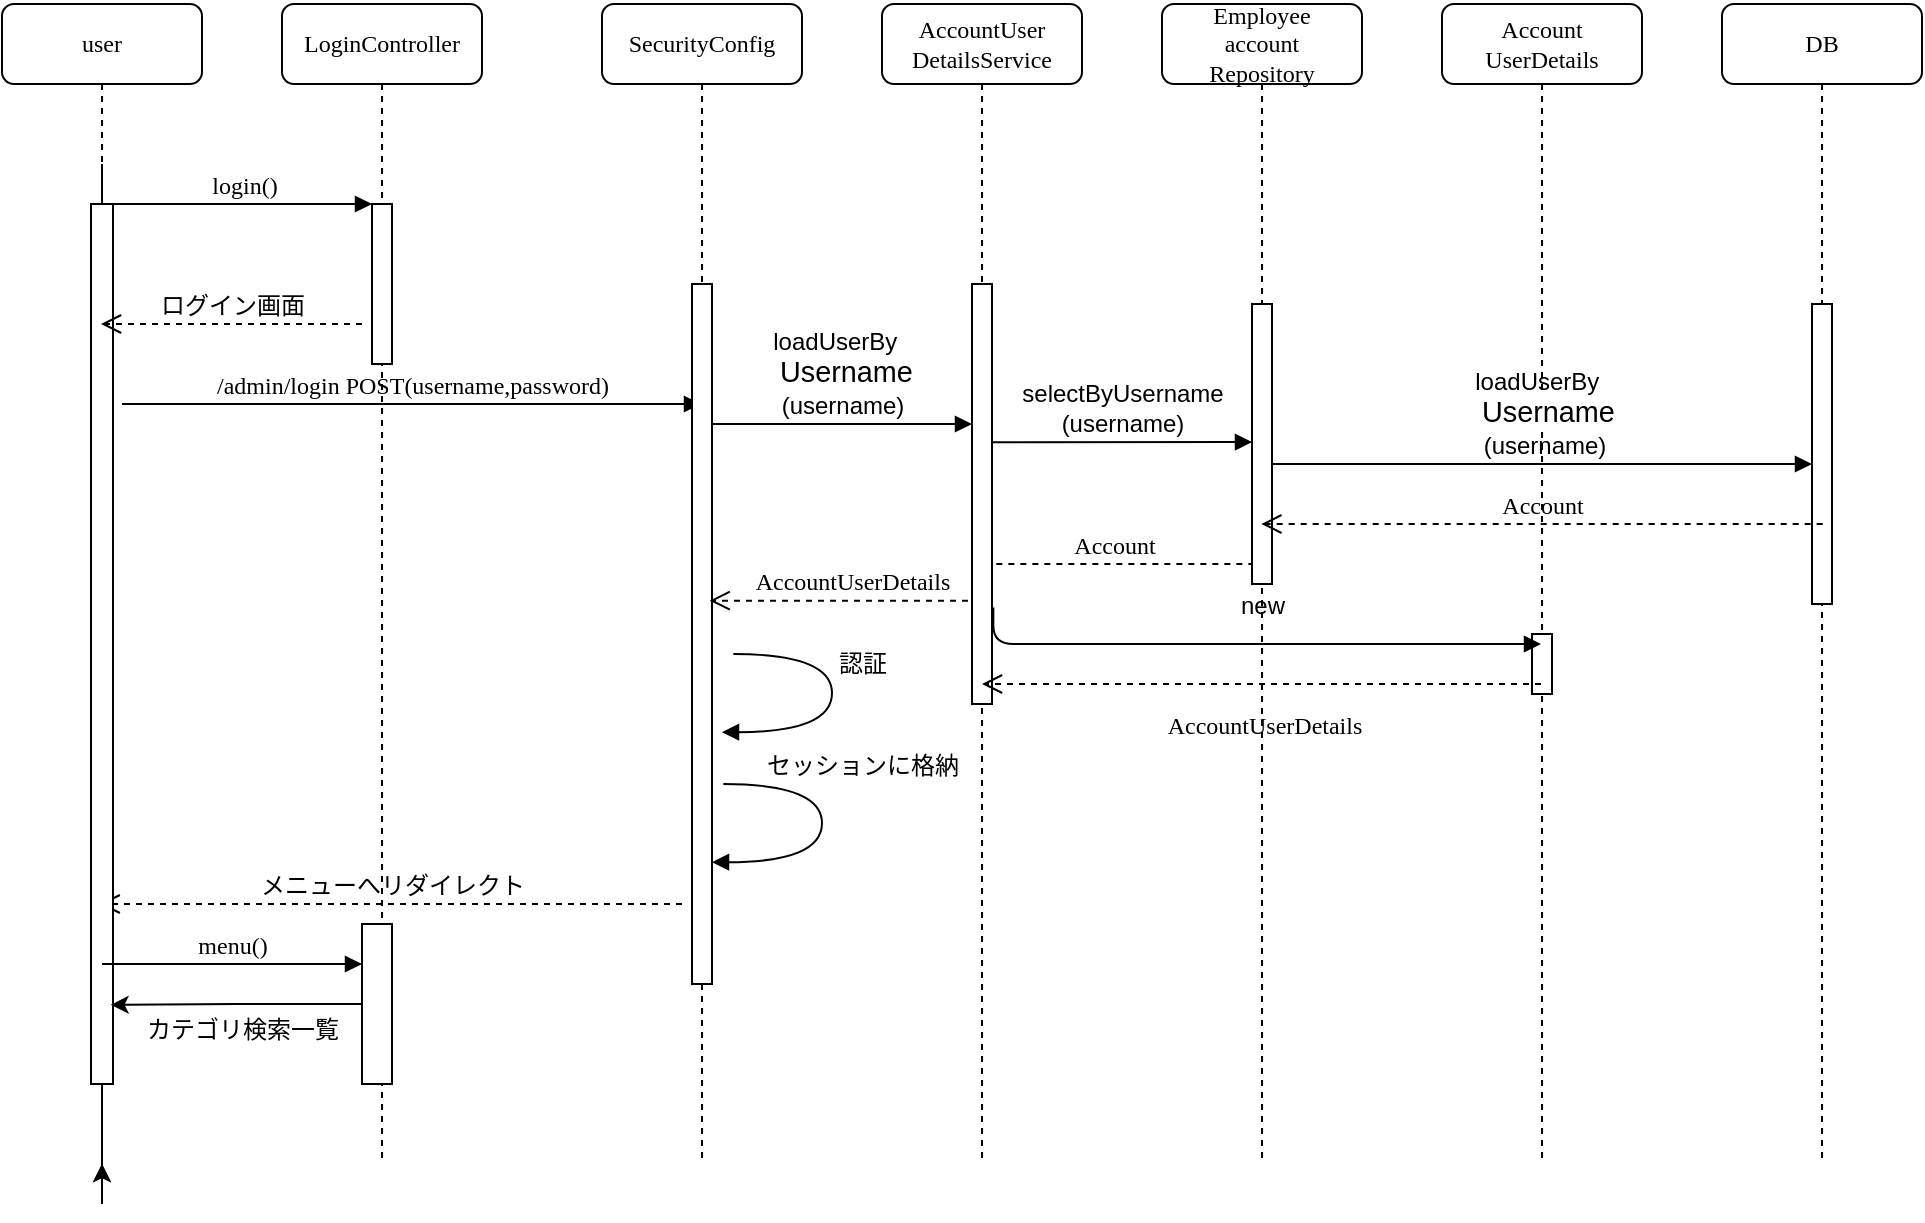 <mxfile version="28.0.7">
  <diagram name="Page-1" id="13e1069c-82ec-6db2-03f1-153e76fe0fe0">
    <mxGraphModel dx="1005" dy="750" grid="1" gridSize="10" guides="1" tooltips="1" connect="1" arrows="1" fold="1" page="1" pageScale="1" pageWidth="1100" pageHeight="850" background="none" math="0" shadow="0">
      <root>
        <mxCell id="0" />
        <mxCell id="1" parent="0" />
        <mxCell id="7baba1c4bc27f4b0-2" value="LoginController" style="shape=umlLifeline;perimeter=lifelinePerimeter;whiteSpace=wrap;html=1;container=1;collapsible=0;recursiveResize=0;outlineConnect=0;rounded=1;shadow=0;comic=0;labelBackgroundColor=none;strokeWidth=1;fontFamily=Verdana;fontSize=12;align=center;" parent="1" vertex="1">
          <mxGeometry x="240" y="80" width="100" height="580" as="geometry" />
        </mxCell>
        <mxCell id="7baba1c4bc27f4b0-10" value="" style="html=1;points=[];perimeter=orthogonalPerimeter;rounded=0;shadow=0;comic=0;labelBackgroundColor=none;strokeWidth=1;fontFamily=Verdana;fontSize=12;align=center;" parent="7baba1c4bc27f4b0-2" vertex="1">
          <mxGeometry x="45" y="100" width="10" height="80" as="geometry" />
        </mxCell>
        <mxCell id="3n-QRRlnVhZzGOX9jUnW-22" value="" style="html=1;points=[];perimeter=orthogonalPerimeter;rounded=0;shadow=0;comic=0;labelBackgroundColor=none;strokeWidth=1;fontFamily=Verdana;fontSize=12;align=center;" vertex="1" parent="7baba1c4bc27f4b0-2">
          <mxGeometry x="40" y="460" width="15" height="80" as="geometry" />
        </mxCell>
        <mxCell id="3n-QRRlnVhZzGOX9jUnW-8" value="/admin/login POST(username,password)" style="html=1;verticalAlign=bottom;endArrow=block;labelBackgroundColor=none;fontFamily=Verdana;fontSize=12;edgeStyle=elbowEdgeStyle;elbow=vertical;" edge="1" parent="7baba1c4bc27f4b0-2">
          <mxGeometry relative="1" as="geometry">
            <mxPoint x="-80" y="200" as="sourcePoint" />
            <Array as="points">
              <mxPoint x="-25" y="200" />
            </Array>
            <mxPoint x="209.5" y="200" as="targetPoint" />
          </mxGeometry>
        </mxCell>
        <mxCell id="7baba1c4bc27f4b0-3" value="SecurityConfig" style="shape=umlLifeline;perimeter=lifelinePerimeter;whiteSpace=wrap;html=1;container=1;collapsible=0;recursiveResize=0;outlineConnect=0;rounded=1;shadow=0;comic=0;labelBackgroundColor=none;strokeWidth=1;fontFamily=Verdana;fontSize=12;align=center;" parent="1" vertex="1">
          <mxGeometry x="400" y="80" width="100" height="580" as="geometry" />
        </mxCell>
        <mxCell id="7baba1c4bc27f4b0-13" value="" style="html=1;points=[];perimeter=orthogonalPerimeter;rounded=0;shadow=0;comic=0;labelBackgroundColor=none;strokeWidth=1;fontFamily=Verdana;fontSize=12;align=center;" parent="7baba1c4bc27f4b0-3" vertex="1">
          <mxGeometry x="45" y="140" width="10" height="350" as="geometry" />
        </mxCell>
        <mxCell id="3n-QRRlnVhZzGOX9jUnW-16" value="セッションに格納" style="html=1;verticalAlign=bottom;endArrow=block;labelBackgroundColor=none;fontFamily=Verdana;fontSize=12;elbow=vertical;edgeStyle=orthogonalEdgeStyle;curved=1;exitX=1.066;exitY=0.713;exitPerimeter=0;" edge="1" parent="7baba1c4bc27f4b0-3">
          <mxGeometry x="-0.312" y="20" relative="1" as="geometry">
            <mxPoint x="60.66" y="390" as="sourcePoint" />
            <mxPoint x="55" y="429.09" as="targetPoint" />
            <Array as="points">
              <mxPoint x="110" y="390.09" />
              <mxPoint x="110" y="429.09" />
            </Array>
            <mxPoint as="offset" />
          </mxGeometry>
        </mxCell>
        <mxCell id="3n-QRRlnVhZzGOX9jUnW-21" value="メニューへリダイレクト" style="html=1;verticalAlign=bottom;endArrow=open;dashed=1;endSize=8;labelBackgroundColor=none;fontFamily=Verdana;fontSize=12;" edge="1" parent="7baba1c4bc27f4b0-3">
          <mxGeometry relative="1" as="geometry">
            <mxPoint x="-251.167" y="450" as="targetPoint" />
            <mxPoint x="40" y="450" as="sourcePoint" />
            <Array as="points">
              <mxPoint x="-30" y="450" />
              <mxPoint x="-60" y="450" />
            </Array>
          </mxGeometry>
        </mxCell>
        <mxCell id="7baba1c4bc27f4b0-4" value="AccountUser&lt;br&gt;DetailsService" style="shape=umlLifeline;perimeter=lifelinePerimeter;whiteSpace=wrap;html=1;container=1;collapsible=0;recursiveResize=0;outlineConnect=0;rounded=1;shadow=0;comic=0;labelBackgroundColor=none;strokeWidth=1;fontFamily=Verdana;fontSize=12;align=center;" parent="1" vertex="1">
          <mxGeometry x="540" y="80" width="100" height="580" as="geometry" />
        </mxCell>
        <mxCell id="7baba1c4bc27f4b0-17" value="&lt;div style=&quot;font-family: Helvetica; text-align: start;&quot;&gt;&lt;span style=&quot;background-color: transparent; color: light-dark(rgb(0, 0, 0), rgb(255, 255, 255));&quot;&gt;loadUserBy&lt;/span&gt;&lt;/div&gt;&lt;div style=&quot;font-family: Helvetica; text-align: start;&quot;&gt;&lt;span style=&quot;background-color: transparent; color: light-dark(rgb(0, 0, 0), rgb(255, 255, 255));&quot;&gt;&amp;nbsp;&lt;/span&gt;&lt;span style=&quot;color: light-dark(rgb(0, 0, 0), rgb(255, 255, 255)); font-size: 14.4px; text-wrap-mode: wrap; background-color: light-dark(rgb(255, 255, 255), rgb(18, 18, 18));&quot;&gt;&lt;font face=&quot;sans-serif&quot;&gt;Username&lt;/font&gt;&lt;/span&gt;&lt;/div&gt;&lt;div style=&quot;font-family: Helvetica;&quot;&gt;(username)&lt;/div&gt;" style="html=1;verticalAlign=bottom;endArrow=block;labelBackgroundColor=none;fontFamily=Verdana;fontSize=12;edgeStyle=elbowEdgeStyle;elbow=vertical;" parent="7baba1c4bc27f4b0-4" edge="1">
          <mxGeometry relative="1" as="geometry">
            <mxPoint x="-85" y="210" as="sourcePoint" />
            <Array as="points">
              <mxPoint x="-80" y="210" />
            </Array>
            <mxPoint x="45" y="210" as="targetPoint" />
          </mxGeometry>
        </mxCell>
        <mxCell id="3n-QRRlnVhZzGOX9jUnW-20" value="AccountUserDetails" style="html=1;verticalAlign=bottom;endArrow=open;dashed=1;endSize=8;labelBackgroundColor=none;fontFamily=Verdana;fontSize=12;" edge="1" parent="7baba1c4bc27f4b0-4">
          <mxGeometry relative="1" as="geometry">
            <mxPoint x="-86.167" y="298.33" as="targetPoint" />
            <mxPoint x="55" y="298.33" as="sourcePoint" />
            <Array as="points" />
          </mxGeometry>
        </mxCell>
        <mxCell id="7baba1c4bc27f4b0-5" value="&lt;div&gt;Employee&lt;/div&gt;&lt;div&gt;account&lt;/div&gt;&lt;div&gt;Repository&lt;/div&gt;" style="shape=umlLifeline;perimeter=lifelinePerimeter;whiteSpace=wrap;html=1;container=1;collapsible=0;recursiveResize=0;outlineConnect=0;rounded=1;shadow=0;comic=0;labelBackgroundColor=none;strokeWidth=1;fontFamily=Verdana;fontSize=12;align=center;" parent="1" vertex="1">
          <mxGeometry x="680" y="80" width="100" height="580" as="geometry" />
        </mxCell>
        <mxCell id="7baba1c4bc27f4b0-20" value="&lt;span style=&quot;font-family: Helvetica;&quot;&gt;selectByUsername&lt;/span&gt;&lt;div style=&quot;font-family: Helvetica;&quot;&gt;(username)&lt;/div&gt;" style="html=1;verticalAlign=bottom;endArrow=block;entryX=0;entryY=0;labelBackgroundColor=none;fontFamily=Verdana;fontSize=12;edgeStyle=elbowEdgeStyle;elbow=vertical;" parent="7baba1c4bc27f4b0-5" edge="1">
          <mxGeometry relative="1" as="geometry">
            <mxPoint x="-85" y="219.17" as="sourcePoint" />
            <mxPoint x="45" y="219.17" as="targetPoint" />
            <mxPoint as="offset" />
          </mxGeometry>
        </mxCell>
        <mxCell id="3n-QRRlnVhZzGOX9jUnW-17" value="Account" style="html=1;verticalAlign=bottom;endArrow=open;dashed=1;endSize=8;labelBackgroundColor=none;fontFamily=Verdana;fontSize=12;" edge="1" parent="7baba1c4bc27f4b0-5">
          <mxGeometry relative="1" as="geometry">
            <mxPoint x="-94.997" y="280" as="targetPoint" />
            <mxPoint x="46.17" y="280" as="sourcePoint" />
            <Array as="points" />
          </mxGeometry>
        </mxCell>
        <mxCell id="7baba1c4bc27f4b0-6" value="Account&lt;div&gt;UserDetails&lt;/div&gt;" style="shape=umlLifeline;perimeter=lifelinePerimeter;whiteSpace=wrap;html=1;container=1;collapsible=0;recursiveResize=0;outlineConnect=0;rounded=1;shadow=0;comic=0;labelBackgroundColor=none;strokeWidth=1;fontFamily=Verdana;fontSize=12;align=center;" parent="1" vertex="1">
          <mxGeometry x="820" y="80" width="100" height="580" as="geometry" />
        </mxCell>
        <mxCell id="3n-QRRlnVhZzGOX9jUnW-14" value="" style="html=1;points=[];perimeter=orthogonalPerimeter;rounded=0;shadow=0;comic=0;labelBackgroundColor=none;strokeColor=#000000;strokeWidth=1;fillColor=#FFFFFF;fontFamily=Verdana;fontSize=12;fontColor=#000000;align=center;" vertex="1" parent="7baba1c4bc27f4b0-6">
          <mxGeometry x="45" y="315" width="10" height="30" as="geometry" />
        </mxCell>
        <mxCell id="7baba1c4bc27f4b0-7" value="DB" style="shape=umlLifeline;perimeter=lifelinePerimeter;whiteSpace=wrap;html=1;container=1;collapsible=0;recursiveResize=0;outlineConnect=0;rounded=1;shadow=0;comic=0;labelBackgroundColor=none;strokeWidth=1;fontFamily=Verdana;fontSize=12;align=center;" parent="1" vertex="1">
          <mxGeometry x="960" y="80" width="100" height="580" as="geometry" />
        </mxCell>
        <mxCell id="3n-QRRlnVhZzGOX9jUnW-11" value="" style="html=1;points=[];perimeter=orthogonalPerimeter;rounded=0;shadow=0;comic=0;labelBackgroundColor=none;strokeWidth=1;fontFamily=Verdana;fontSize=12;align=center;" vertex="1" parent="7baba1c4bc27f4b0-7">
          <mxGeometry x="45" y="150" width="10" height="150" as="geometry" />
        </mxCell>
        <mxCell id="7baba1c4bc27f4b0-8" value="user" style="shape=umlLifeline;perimeter=lifelinePerimeter;whiteSpace=wrap;html=1;container=1;collapsible=0;recursiveResize=0;outlineConnect=0;rounded=1;shadow=0;comic=0;labelBackgroundColor=none;strokeWidth=1;fontFamily=Verdana;fontSize=12;align=center;" parent="1" vertex="1">
          <mxGeometry x="100" y="80" width="100" height="580" as="geometry" />
        </mxCell>
        <mxCell id="3n-QRRlnVhZzGOX9jUnW-3" style="edgeStyle=orthogonalEdgeStyle;rounded=0;orthogonalLoop=1;jettySize=auto;html=1;" edge="1" parent="7baba1c4bc27f4b0-8" source="7baba1c4bc27f4b0-9" target="7baba1c4bc27f4b0-8">
          <mxGeometry relative="1" as="geometry" />
        </mxCell>
        <mxCell id="3n-QRRlnVhZzGOX9jUnW-4" style="edgeStyle=orthogonalEdgeStyle;rounded=0;orthogonalLoop=1;jettySize=auto;html=1;" edge="1" parent="7baba1c4bc27f4b0-8" source="7baba1c4bc27f4b0-9" target="7baba1c4bc27f4b0-8">
          <mxGeometry relative="1" as="geometry" />
        </mxCell>
        <mxCell id="7baba1c4bc27f4b0-9" value="" style="html=1;points=[];perimeter=orthogonalPerimeter;rounded=0;shadow=0;comic=0;labelBackgroundColor=none;strokeWidth=1;fontFamily=Verdana;fontSize=12;align=center;" parent="7baba1c4bc27f4b0-8" vertex="1">
          <mxGeometry x="44.5" y="100" width="11" height="440" as="geometry" />
        </mxCell>
        <mxCell id="7baba1c4bc27f4b0-16" value="" style="html=1;points=[];perimeter=orthogonalPerimeter;rounded=0;shadow=0;comic=0;labelBackgroundColor=none;strokeWidth=1;fontFamily=Verdana;fontSize=12;align=center;" parent="1" vertex="1">
          <mxGeometry x="585" y="220" width="10" height="210" as="geometry" />
        </mxCell>
        <mxCell id="7baba1c4bc27f4b0-19" value="" style="html=1;points=[];perimeter=orthogonalPerimeter;rounded=0;shadow=0;comic=0;labelBackgroundColor=none;strokeWidth=1;fontFamily=Verdana;fontSize=12;align=center;" parent="1" vertex="1">
          <mxGeometry x="725" y="230" width="10" height="140" as="geometry" />
        </mxCell>
        <mxCell id="7baba1c4bc27f4b0-11" value="login()" style="html=1;verticalAlign=bottom;endArrow=block;entryX=0;entryY=0;labelBackgroundColor=none;fontFamily=Verdana;fontSize=12;edgeStyle=elbowEdgeStyle;elbow=vertical;" parent="1" source="7baba1c4bc27f4b0-9" target="7baba1c4bc27f4b0-10" edge="1">
          <mxGeometry relative="1" as="geometry">
            <mxPoint x="220" y="190" as="sourcePoint" />
          </mxGeometry>
        </mxCell>
        <mxCell id="7baba1c4bc27f4b0-27" value="Account" style="html=1;verticalAlign=bottom;endArrow=open;dashed=1;endSize=8;labelBackgroundColor=none;fontFamily=Verdana;fontSize=12;" parent="1" edge="1">
          <mxGeometry relative="1" as="geometry">
            <mxPoint x="729.663" y="340" as="targetPoint" />
            <mxPoint x="1010.33" y="340" as="sourcePoint" />
            <Array as="points">
              <mxPoint x="900.83" y="340" />
            </Array>
          </mxGeometry>
        </mxCell>
        <mxCell id="3n-QRRlnVhZzGOX9jUnW-15" value="認証" style="html=1;verticalAlign=bottom;endArrow=block;labelBackgroundColor=none;fontFamily=Verdana;fontSize=12;elbow=vertical;edgeStyle=orthogonalEdgeStyle;curved=1;exitX=1.066;exitY=0.713;exitPerimeter=0;" edge="1" parent="1">
          <mxGeometry x="-0.117" y="15" relative="1" as="geometry">
            <mxPoint x="465.66" y="405" as="sourcePoint" />
            <mxPoint x="460" y="444.09" as="targetPoint" />
            <Array as="points">
              <mxPoint x="515" y="405" />
              <mxPoint x="515" y="444" />
            </Array>
            <mxPoint as="offset" />
          </mxGeometry>
        </mxCell>
        <mxCell id="3n-QRRlnVhZzGOX9jUnW-18" value="&lt;font face=&quot;Helvetica&quot;&gt;new&lt;/font&gt;" style="html=1;verticalAlign=bottom;endArrow=block;labelBackgroundColor=none;fontFamily=Verdana;fontSize=12;edgeStyle=elbowEdgeStyle;elbow=vertical;exitX=1.067;exitY=0.77;exitDx=0;exitDy=0;exitPerimeter=0;" edge="1" parent="1" source="7baba1c4bc27f4b0-16" target="7baba1c4bc27f4b0-6">
          <mxGeometry x="0.045" y="10" relative="1" as="geometry">
            <mxPoint x="670" y="460" as="sourcePoint" />
            <mxPoint x="800" y="460" as="targetPoint" />
            <mxPoint as="offset" />
            <Array as="points">
              <mxPoint x="810" y="400" />
            </Array>
          </mxGeometry>
        </mxCell>
        <mxCell id="3n-QRRlnVhZzGOX9jUnW-19" value="AccountUserDetails" style="html=1;verticalAlign=bottom;endArrow=open;dashed=1;endSize=8;labelBackgroundColor=none;fontFamily=Verdana;fontSize=12;" edge="1" parent="1" source="7baba1c4bc27f4b0-6" target="7baba1c4bc27f4b0-4">
          <mxGeometry x="-0.004" y="30" relative="1" as="geometry">
            <mxPoint x="680" y="450" as="targetPoint" />
            <mxPoint x="820" y="450" as="sourcePoint" />
            <Array as="points">
              <mxPoint x="730" y="420" />
            </Array>
            <mxPoint as="offset" />
          </mxGeometry>
        </mxCell>
        <mxCell id="3n-QRRlnVhZzGOX9jUnW-23" value="menu()" style="html=1;verticalAlign=bottom;endArrow=block;labelBackgroundColor=none;fontFamily=Verdana;fontSize=12;edgeStyle=elbowEdgeStyle;elbow=vertical;" edge="1" parent="1" source="7baba1c4bc27f4b0-8">
          <mxGeometry relative="1" as="geometry">
            <mxPoint x="220" y="560" as="sourcePoint" />
            <Array as="points">
              <mxPoint x="275" y="560" />
            </Array>
            <mxPoint x="280" y="560" as="targetPoint" />
          </mxGeometry>
        </mxCell>
        <mxCell id="3n-QRRlnVhZzGOX9jUnW-24" value="ログイン画面" style="html=1;verticalAlign=bottom;endArrow=open;dashed=1;endSize=8;labelBackgroundColor=none;fontFamily=Verdana;fontSize=12;" edge="1" parent="1">
          <mxGeometry relative="1" as="geometry">
            <mxPoint x="149.5" y="240" as="targetPoint" />
            <mxPoint x="280" y="240" as="sourcePoint" />
            <Array as="points" />
          </mxGeometry>
        </mxCell>
        <mxCell id="3n-QRRlnVhZzGOX9jUnW-26" style="edgeStyle=orthogonalEdgeStyle;rounded=0;orthogonalLoop=1;jettySize=auto;html=1;entryX=0.894;entryY=0.91;entryDx=0;entryDy=0;entryPerimeter=0;" edge="1" parent="1" source="3n-QRRlnVhZzGOX9jUnW-22" target="7baba1c4bc27f4b0-9">
          <mxGeometry relative="1" as="geometry" />
        </mxCell>
        <mxCell id="3n-QRRlnVhZzGOX9jUnW-27" value="カテゴリ検索一覧" style="text;html=1;align=center;verticalAlign=middle;resizable=0;points=[];autosize=1;strokeColor=none;fillColor=none;" vertex="1" parent="1">
          <mxGeometry x="160" y="578" width="120" height="30" as="geometry" />
        </mxCell>
        <mxCell id="3n-QRRlnVhZzGOX9jUnW-10" value="&lt;div style=&quot;font-family: Helvetica; text-align: start;&quot;&gt;&lt;span style=&quot;background-color: transparent; color: light-dark(rgb(0, 0, 0), rgb(255, 255, 255));&quot;&gt;loadUserBy&lt;/span&gt;&lt;/div&gt;&lt;div style=&quot;font-family: Helvetica; text-align: start;&quot;&gt;&lt;span style=&quot;background-color: transparent; color: light-dark(rgb(0, 0, 0), rgb(255, 255, 255));&quot;&gt;&amp;nbsp;&lt;/span&gt;&lt;span style=&quot;color: light-dark(rgb(0, 0, 0), rgb(255, 255, 255)); font-size: 14.4px; text-wrap-mode: wrap; background-color: light-dark(rgb(255, 255, 255), rgb(18, 18, 18));&quot;&gt;&lt;font face=&quot;sans-serif&quot;&gt;Username&lt;/font&gt;&lt;/span&gt;&lt;/div&gt;&lt;div style=&quot;font-family: Helvetica;&quot;&gt;(username)&lt;/div&gt;" style="html=1;verticalAlign=bottom;endArrow=block;labelBackgroundColor=none;fontFamily=Verdana;fontSize=12;edgeStyle=elbowEdgeStyle;elbow=vertical;" edge="1" parent="1">
          <mxGeometry relative="1" as="geometry">
            <mxPoint x="735.5" y="310" as="sourcePoint" />
            <Array as="points">
              <mxPoint x="935.5" y="310" />
              <mxPoint x="740.5" y="310" />
            </Array>
            <mxPoint x="1005.0" y="310" as="targetPoint" />
          </mxGeometry>
        </mxCell>
      </root>
    </mxGraphModel>
  </diagram>
</mxfile>

